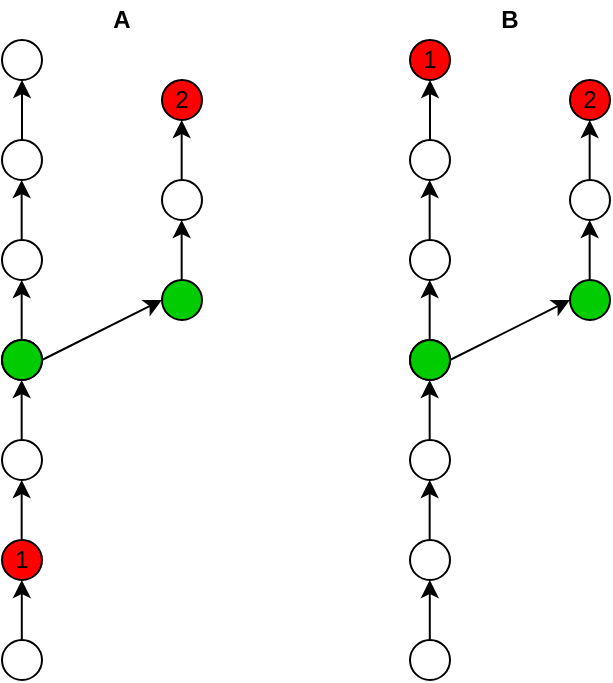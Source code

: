 <mxfile version="12.8.2" type="github"><diagram id="Xc4Q_695MUWQkCUxAg5T" name="Page-1"><mxGraphModel dx="677" dy="381" grid="1" gridSize="10" guides="1" tooltips="1" connect="1" arrows="1" fold="1" page="1" pageScale="1" pageWidth="827" pageHeight="1169" math="0" shadow="0"><root><mxCell id="0"/><mxCell id="1" parent="0"/><mxCell id="NMuLRGsHbmPByHdPXfEs-1" value="" style="ellipse;whiteSpace=wrap;html=1;aspect=fixed;" vertex="1" parent="1"><mxGeometry x="110" y="110" width="20" height="20" as="geometry"/></mxCell><mxCell id="NMuLRGsHbmPByHdPXfEs-2" value="" style="ellipse;whiteSpace=wrap;html=1;aspect=fixed;" vertex="1" parent="1"><mxGeometry x="110" y="160" width="20" height="20" as="geometry"/></mxCell><mxCell id="NMuLRGsHbmPByHdPXfEs-3" value="" style="ellipse;whiteSpace=wrap;html=1;aspect=fixed;" vertex="1" parent="1"><mxGeometry x="110" y="210" width="20" height="20" as="geometry"/></mxCell><mxCell id="NMuLRGsHbmPByHdPXfEs-4" value="" style="ellipse;whiteSpace=wrap;html=1;aspect=fixed;" vertex="1" parent="1"><mxGeometry x="110" y="310" width="20" height="20" as="geometry"/></mxCell><mxCell id="NMuLRGsHbmPByHdPXfEs-5" value="" style="ellipse;whiteSpace=wrap;html=1;aspect=fixed;fillColor=#00CC00;" vertex="1" parent="1"><mxGeometry x="110" y="260" width="20" height="20" as="geometry"/></mxCell><mxCell id="NMuLRGsHbmPByHdPXfEs-6" value="1" style="ellipse;whiteSpace=wrap;html=1;aspect=fixed;fillColor=#FF0000;" vertex="1" parent="1"><mxGeometry x="110" y="360" width="20" height="20" as="geometry"/></mxCell><mxCell id="NMuLRGsHbmPByHdPXfEs-24" value="" style="ellipse;whiteSpace=wrap;html=1;aspect=fixed;fillColor=#00CC00;" vertex="1" parent="1"><mxGeometry x="110" y="260" width="20" height="20" as="geometry"/></mxCell><mxCell id="NMuLRGsHbmPByHdPXfEs-8" value="" style="ellipse;whiteSpace=wrap;html=1;aspect=fixed;" vertex="1" parent="1"><mxGeometry x="190" y="180" width="20" height="20" as="geometry"/></mxCell><mxCell id="NMuLRGsHbmPByHdPXfEs-10" value="2" style="ellipse;whiteSpace=wrap;html=1;aspect=fixed;fillColor=#FF0000;" vertex="1" parent="1"><mxGeometry x="190" y="130" width="20" height="20" as="geometry"/></mxCell><mxCell id="NMuLRGsHbmPByHdPXfEs-11" value="" style="ellipse;whiteSpace=wrap;html=1;aspect=fixed;fillColor=#00CC00;" vertex="1" parent="1"><mxGeometry x="190" y="230" width="20" height="20" as="geometry"/></mxCell><mxCell id="NMuLRGsHbmPByHdPXfEs-16" value="" style="endArrow=classic;html=1;exitX=1;exitY=0.5;exitDx=0;exitDy=0;entryX=0;entryY=0.5;entryDx=0;entryDy=0;" edge="1" parent="1" source="NMuLRGsHbmPByHdPXfEs-5" target="NMuLRGsHbmPByHdPXfEs-11"><mxGeometry width="50" height="50" relative="1" as="geometry"><mxPoint x="150" y="300" as="sourcePoint"/><mxPoint x="200" y="250" as="targetPoint"/></mxGeometry></mxCell><mxCell id="NMuLRGsHbmPByHdPXfEs-17" value="" style="endArrow=classic;html=1;" edge="1" parent="1"><mxGeometry width="50" height="50" relative="1" as="geometry"><mxPoint x="120" y="160" as="sourcePoint"/><mxPoint x="120" y="130" as="targetPoint"/></mxGeometry></mxCell><mxCell id="NMuLRGsHbmPByHdPXfEs-18" value="" style="endArrow=classic;html=1;" edge="1" parent="1"><mxGeometry width="50" height="50" relative="1" as="geometry"><mxPoint x="119.83" y="210" as="sourcePoint"/><mxPoint x="119.83" y="180" as="targetPoint"/></mxGeometry></mxCell><mxCell id="NMuLRGsHbmPByHdPXfEs-19" value="" style="endArrow=classic;html=1;" edge="1" parent="1"><mxGeometry width="50" height="50" relative="1" as="geometry"><mxPoint x="119.83" y="260" as="sourcePoint"/><mxPoint x="119.83" y="230" as="targetPoint"/></mxGeometry></mxCell><mxCell id="NMuLRGsHbmPByHdPXfEs-20" value="" style="endArrow=classic;html=1;" edge="1" parent="1"><mxGeometry width="50" height="50" relative="1" as="geometry"><mxPoint x="119.83" y="310" as="sourcePoint"/><mxPoint x="119.83" y="280" as="targetPoint"/></mxGeometry></mxCell><mxCell id="NMuLRGsHbmPByHdPXfEs-21" value="" style="endArrow=classic;html=1;" edge="1" parent="1"><mxGeometry width="50" height="50" relative="1" as="geometry"><mxPoint x="119.83" y="360" as="sourcePoint"/><mxPoint x="119.83" y="330" as="targetPoint"/></mxGeometry></mxCell><mxCell id="NMuLRGsHbmPByHdPXfEs-22" value="" style="endArrow=classic;html=1;" edge="1" parent="1"><mxGeometry width="50" height="50" relative="1" as="geometry"><mxPoint x="199.83" y="230" as="sourcePoint"/><mxPoint x="199.83" y="200" as="targetPoint"/></mxGeometry></mxCell><mxCell id="NMuLRGsHbmPByHdPXfEs-23" value="" style="endArrow=classic;html=1;" edge="1" parent="1"><mxGeometry width="50" height="50" relative="1" as="geometry"><mxPoint x="199.83" y="180" as="sourcePoint"/><mxPoint x="199.83" y="150" as="targetPoint"/></mxGeometry></mxCell><mxCell id="NMuLRGsHbmPByHdPXfEs-25" value="" style="ellipse;whiteSpace=wrap;html=1;aspect=fixed;" vertex="1" parent="1"><mxGeometry x="110" y="410" width="20" height="20" as="geometry"/></mxCell><mxCell id="NMuLRGsHbmPByHdPXfEs-26" value="" style="endArrow=classic;html=1;" edge="1" parent="1"><mxGeometry width="50" height="50" relative="1" as="geometry"><mxPoint x="119.9" y="410.0" as="sourcePoint"/><mxPoint x="119.9" y="380.0" as="targetPoint"/></mxGeometry></mxCell><mxCell id="NMuLRGsHbmPByHdPXfEs-27" value="B" style="text;html=1;strokeColor=none;fillColor=none;align=center;verticalAlign=middle;whiteSpace=wrap;rounded=0;fontStyle=1" vertex="1" parent="1"><mxGeometry x="354" y="90" width="20" height="20" as="geometry"/></mxCell><mxCell id="NMuLRGsHbmPByHdPXfEs-28" value="A" style="text;html=1;strokeColor=none;fillColor=none;align=center;verticalAlign=middle;whiteSpace=wrap;rounded=0;fontStyle=1" vertex="1" parent="1"><mxGeometry x="160" y="90" width="20" height="20" as="geometry"/></mxCell><mxCell id="NMuLRGsHbmPByHdPXfEs-30" value="" style="ellipse;whiteSpace=wrap;html=1;aspect=fixed;" vertex="1" parent="1"><mxGeometry x="314" y="160" width="20" height="20" as="geometry"/></mxCell><mxCell id="NMuLRGsHbmPByHdPXfEs-31" value="" style="ellipse;whiteSpace=wrap;html=1;aspect=fixed;" vertex="1" parent="1"><mxGeometry x="314" y="210" width="20" height="20" as="geometry"/></mxCell><mxCell id="NMuLRGsHbmPByHdPXfEs-32" value="" style="ellipse;whiteSpace=wrap;html=1;aspect=fixed;" vertex="1" parent="1"><mxGeometry x="314" y="310" width="20" height="20" as="geometry"/></mxCell><mxCell id="NMuLRGsHbmPByHdPXfEs-33" value="" style="ellipse;whiteSpace=wrap;html=1;aspect=fixed;fillColor=#00CC00;" vertex="1" parent="1"><mxGeometry x="314" y="260" width="20" height="20" as="geometry"/></mxCell><mxCell id="NMuLRGsHbmPByHdPXfEs-34" value="" style="ellipse;whiteSpace=wrap;html=1;aspect=fixed;fillColor=none;" vertex="1" parent="1"><mxGeometry x="314" y="360" width="20" height="20" as="geometry"/></mxCell><mxCell id="NMuLRGsHbmPByHdPXfEs-35" value="" style="ellipse;whiteSpace=wrap;html=1;aspect=fixed;fillColor=#00CC00;" vertex="1" parent="1"><mxGeometry x="314" y="260" width="20" height="20" as="geometry"/></mxCell><mxCell id="NMuLRGsHbmPByHdPXfEs-36" value="" style="ellipse;whiteSpace=wrap;html=1;aspect=fixed;" vertex="1" parent="1"><mxGeometry x="394" y="180" width="20" height="20" as="geometry"/></mxCell><mxCell id="NMuLRGsHbmPByHdPXfEs-37" value="2" style="ellipse;whiteSpace=wrap;html=1;aspect=fixed;fillColor=#FF0000;" vertex="1" parent="1"><mxGeometry x="394" y="130" width="20" height="20" as="geometry"/></mxCell><mxCell id="NMuLRGsHbmPByHdPXfEs-38" value="" style="ellipse;whiteSpace=wrap;html=1;aspect=fixed;fillColor=#00CC00;" vertex="1" parent="1"><mxGeometry x="394" y="230" width="20" height="20" as="geometry"/></mxCell><mxCell id="NMuLRGsHbmPByHdPXfEs-39" value="" style="endArrow=classic;html=1;exitX=1;exitY=0.5;exitDx=0;exitDy=0;entryX=0;entryY=0.5;entryDx=0;entryDy=0;" edge="1" parent="1" source="NMuLRGsHbmPByHdPXfEs-33" target="NMuLRGsHbmPByHdPXfEs-38"><mxGeometry width="50" height="50" relative="1" as="geometry"><mxPoint x="354" y="300" as="sourcePoint"/><mxPoint x="404" y="250" as="targetPoint"/></mxGeometry></mxCell><mxCell id="NMuLRGsHbmPByHdPXfEs-40" value="" style="endArrow=classic;html=1;" edge="1" parent="1"><mxGeometry width="50" height="50" relative="1" as="geometry"><mxPoint x="324" y="160" as="sourcePoint"/><mxPoint x="324" y="130.0" as="targetPoint"/></mxGeometry></mxCell><mxCell id="NMuLRGsHbmPByHdPXfEs-41" value="" style="endArrow=classic;html=1;" edge="1" parent="1"><mxGeometry width="50" height="50" relative="1" as="geometry"><mxPoint x="323.83" y="210" as="sourcePoint"/><mxPoint x="323.83" y="180" as="targetPoint"/></mxGeometry></mxCell><mxCell id="NMuLRGsHbmPByHdPXfEs-42" value="" style="endArrow=classic;html=1;" edge="1" parent="1"><mxGeometry width="50" height="50" relative="1" as="geometry"><mxPoint x="323.83" y="260" as="sourcePoint"/><mxPoint x="323.83" y="230" as="targetPoint"/></mxGeometry></mxCell><mxCell id="NMuLRGsHbmPByHdPXfEs-43" value="" style="endArrow=classic;html=1;" edge="1" parent="1"><mxGeometry width="50" height="50" relative="1" as="geometry"><mxPoint x="323.83" y="310" as="sourcePoint"/><mxPoint x="323.83" y="280" as="targetPoint"/></mxGeometry></mxCell><mxCell id="NMuLRGsHbmPByHdPXfEs-44" value="" style="endArrow=classic;html=1;" edge="1" parent="1"><mxGeometry width="50" height="50" relative="1" as="geometry"><mxPoint x="323.83" y="360" as="sourcePoint"/><mxPoint x="323.83" y="330" as="targetPoint"/></mxGeometry></mxCell><mxCell id="NMuLRGsHbmPByHdPXfEs-45" value="" style="endArrow=classic;html=1;" edge="1" parent="1"><mxGeometry width="50" height="50" relative="1" as="geometry"><mxPoint x="403.83" y="230" as="sourcePoint"/><mxPoint x="403.83" y="200" as="targetPoint"/></mxGeometry></mxCell><mxCell id="NMuLRGsHbmPByHdPXfEs-46" value="" style="endArrow=classic;html=1;" edge="1" parent="1"><mxGeometry width="50" height="50" relative="1" as="geometry"><mxPoint x="403.83" y="180" as="sourcePoint"/><mxPoint x="403.83" y="150" as="targetPoint"/></mxGeometry></mxCell><mxCell id="NMuLRGsHbmPByHdPXfEs-47" value="" style="ellipse;whiteSpace=wrap;html=1;aspect=fixed;" vertex="1" parent="1"><mxGeometry x="314" y="410" width="20" height="20" as="geometry"/></mxCell><mxCell id="NMuLRGsHbmPByHdPXfEs-48" value="" style="endArrow=classic;html=1;" edge="1" parent="1"><mxGeometry width="50" height="50" relative="1" as="geometry"><mxPoint x="323.9" y="410.0" as="sourcePoint"/><mxPoint x="323.9" y="380.0" as="targetPoint"/></mxGeometry></mxCell><mxCell id="NMuLRGsHbmPByHdPXfEs-49" value="1" style="ellipse;whiteSpace=wrap;html=1;aspect=fixed;fillColor=#FF0000;" vertex="1" parent="1"><mxGeometry x="314" y="110" width="20" height="20" as="geometry"/></mxCell></root></mxGraphModel></diagram></mxfile>